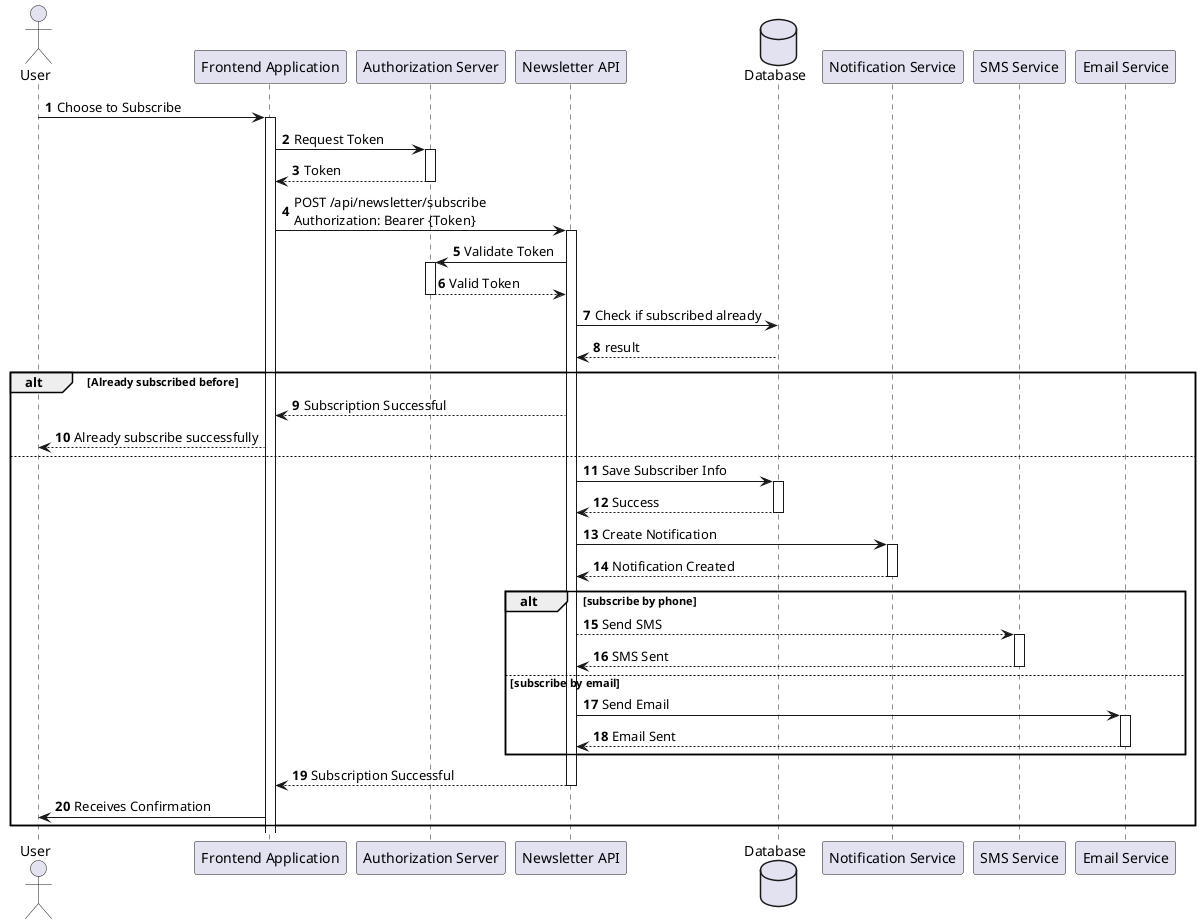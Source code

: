 @startuml
autonumber
actor User
participant "Frontend Application" as Frontend
participant "Authorization Server" as AuthServer
participant "Newsletter API" as API
database Database
participant "Notification Service" as NotificationService
participant "SMS Service" as SMSService
participant "Email Service" as EmailService

User -> Frontend: Choose to Subscribe
activate Frontend

Frontend -> AuthServer: Request Token
activate AuthServer

AuthServer --> Frontend: Token
deactivate AuthServer

Frontend -> API: POST /api/newsletter/subscribe\nAuthorization: Bearer {Token}
activate API

API -> AuthServer: Validate Token
activate AuthServer
AuthServer --> API: Valid Token
deactivate AuthServer
API -> Database: Check if subscribed already
Database --> API: result

Alt Already subscribed before
API --> Frontend: Subscription Successful
User <-- Frontend: Already subscribe successfully

else
API -> Database: Save Subscriber Info
activate Database
Database --> API: Success
deactivate Database

API -> NotificationService: Create Notification
activate NotificationService
NotificationService --> API: Notification Created
deactivate NotificationService

alt subscribe by phone
    API --> SMSService: Send SMS
    activate SMSService
    SMSService --> API: SMS Sent
    deactivate SMSService
else subscribe by email
    API -> EmailService: Send Email
    activate EmailService
    EmailService --> API: Email Sent
    deactivate EmailService
end

API --> Frontend: Subscription Successful
deactivate API

User <- Frontend: Receives Confirmation
end
@enduml
